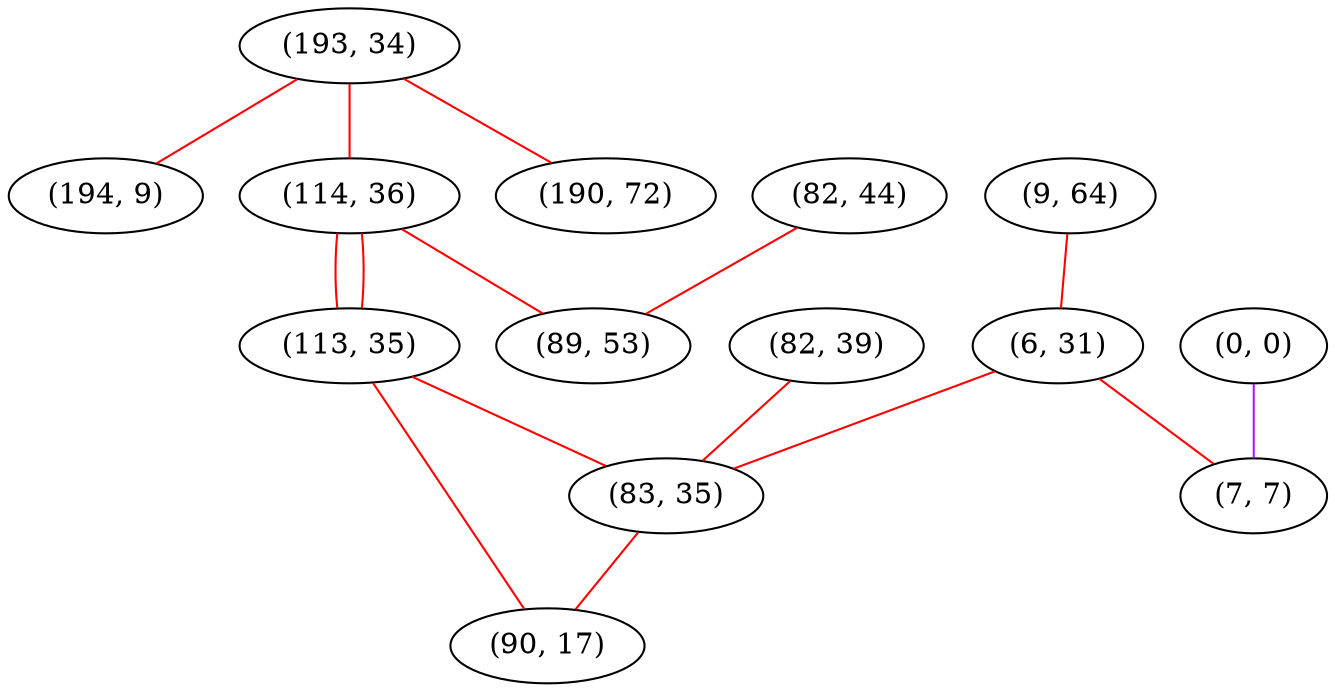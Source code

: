 graph "" {
"(193, 34)";
"(9, 64)";
"(0, 0)";
"(82, 44)";
"(194, 9)";
"(6, 31)";
"(7, 7)";
"(114, 36)";
"(82, 39)";
"(113, 35)";
"(190, 72)";
"(83, 35)";
"(90, 17)";
"(89, 53)";
"(193, 34)" -- "(114, 36)"  [color=red, key=0, weight=1];
"(193, 34)" -- "(194, 9)"  [color=red, key=0, weight=1];
"(193, 34)" -- "(190, 72)"  [color=red, key=0, weight=1];
"(9, 64)" -- "(6, 31)"  [color=red, key=0, weight=1];
"(0, 0)" -- "(7, 7)"  [color=purple, key=0, weight=4];
"(82, 44)" -- "(89, 53)"  [color=red, key=0, weight=1];
"(6, 31)" -- "(7, 7)"  [color=red, key=0, weight=1];
"(6, 31)" -- "(83, 35)"  [color=red, key=0, weight=1];
"(114, 36)" -- "(89, 53)"  [color=red, key=0, weight=1];
"(114, 36)" -- "(113, 35)"  [color=red, key=0, weight=1];
"(114, 36)" -- "(113, 35)"  [color=red, key=1, weight=1];
"(82, 39)" -- "(83, 35)"  [color=red, key=0, weight=1];
"(113, 35)" -- "(83, 35)"  [color=red, key=0, weight=1];
"(113, 35)" -- "(90, 17)"  [color=red, key=0, weight=1];
"(83, 35)" -- "(90, 17)"  [color=red, key=0, weight=1];
}
